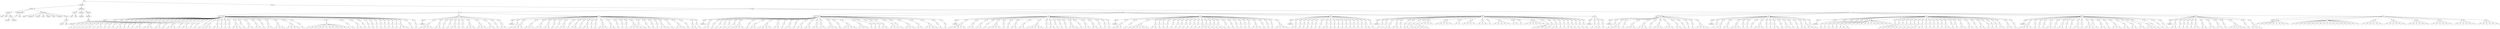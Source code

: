 digraph Tree {
	"t0" [label = "TEI"];
	"t1" [label = "teiHeader"];
	"t2" [label = "fileDesc"];
	"t3" [label = "titleStmt"];
	"t4" [label = "title"];
	"t5" [label = "title"];
	"t6" [label = "author"];
	"t7" [label = "surname"];
	"t8" [label = "forename"];
	"t9" [label = "publicationStmt"];
	"t10" [label = "p"];
	"t11" [label = "idno"];
	"t12" [label = "sourceDesc"];
	"t13" [label = "genre"];
	"t14" [label = "inspiration"];
	"t15" [label = "structure"];
	"t16" [label = "type"];
	"t17" [label = "periode"];
	"t18" [label = "taille"];
	"t19" [label = "permalien"];
	"t20" [label = "sources"];
	"t21" [label = "source"];
	"t22" [label = "author"];
	"t23" [label = "text"];
	"t24" [label = "profileDesc"];
	"t25" [label = "creation"];
	"t26" [label = "date"];
	"t27" [label = "date"];
	"t28" [label = "langUsage"];
	"t29" [label = "language"];
	"t30" [label = "textClass"];
	"t31" [label = "keywords"];
	"t32" [label = "term"];
	"t33" [label = "text"];
	"t34" [label = "body"];
	"t35" [label = "div1"];
	"t36" [label = "head"];
	"t37" [label = "div2"];
	"t38" [label = "head"];
	"t39" [label = "listPerson"];
	"t40" [label = "sp"];
	"t41" [label = "p"];
	"t42" [label = "s"];
	"t43" [label = "sp"];
	"t44" [label = "p"];
	"t45" [label = "s"];
	"t46" [label = "sp"];
	"t47" [label = "p"];
	"t48" [label = "s"];
	"t49" [label = "sp"];
	"t50" [label = "p"];
	"t51" [label = "s"];
	"t52" [label = "sp"];
	"t53" [label = "p"];
	"t54" [label = "s"];
	"t55" [label = "s"];
	"t56" [label = "sp"];
	"t57" [label = "p"];
	"t58" [label = "s"];
	"t59" [label = "sp"];
	"t60" [label = "p"];
	"t61" [label = "s"];
	"t62" [label = "s"];
	"t63" [label = "sp"];
	"t64" [label = "p"];
	"t65" [label = "s"];
	"t66" [label = "sp"];
	"t67" [label = "p"];
	"t68" [label = "s"];
	"t69" [label = "sp"];
	"t70" [label = "p"];
	"t71" [label = "s"];
	"t72" [label = "sp"];
	"t73" [label = "p"];
	"t74" [label = "s"];
	"t75" [label = "s"];
	"t76" [label = "sp"];
	"t77" [label = "p"];
	"t78" [label = "s"];
	"t79" [label = "sp"];
	"t80" [label = "p"];
	"t81" [label = "s"];
	"t82" [label = "sp"];
	"t83" [label = "p"];
	"t84" [label = "s"];
	"t85" [label = "sp"];
	"t86" [label = "p"];
	"t87" [label = "s"];
	"t88" [label = "s"];
	"t89" [label = "sp"];
	"t90" [label = "p"];
	"t91" [label = "s"];
	"t92" [label = "s"];
	"t93" [label = "s"];
	"t94" [label = "sp"];
	"t95" [label = "p"];
	"t96" [label = "s"];
	"t97" [label = "s"];
	"t98" [label = "sp"];
	"t99" [label = "p"];
	"t100" [label = "s"];
	"t101" [label = "sp"];
	"t102" [label = "p"];
	"t103" [label = "s"];
	"t104" [label = "s"];
	"t105" [label = "s"];
	"t106" [label = "sp"];
	"t107" [label = "p"];
	"t108" [label = "s"];
	"t109" [label = "sp"];
	"t110" [label = "p"];
	"t111" [label = "s"];
	"t112" [label = "s"];
	"t113" [label = "sp"];
	"t114" [label = "p"];
	"t115" [label = "s"];
	"t116" [label = "sp"];
	"t117" [label = "p"];
	"t118" [label = "s"];
	"t119" [label = "sp"];
	"t120" [label = "p"];
	"t121" [label = "s"];
	"t122" [label = "sp"];
	"t123" [label = "p"];
	"t124" [label = "s"];
	"t125" [label = "s"];
	"t126" [label = "s"];
	"t127" [label = "sp"];
	"t128" [label = "p"];
	"t129" [label = "s"];
	"t130" [label = "s"];
	"t131" [label = "sp"];
	"t132" [label = "p"];
	"t133" [label = "s"];
	"t134" [label = "sp"];
	"t135" [label = "p"];
	"t136" [label = "s"];
	"t137" [label = "sp"];
	"t138" [label = "p"];
	"t139" [label = "s"];
	"t140" [label = "sp"];
	"t141" [label = "p"];
	"t142" [label = "s"];
	"t143" [label = "s"];
	"t144" [label = "s"];
	"t145" [label = "sp"];
	"t146" [label = "p"];
	"t147" [label = "s"];
	"t148" [label = "sp"];
	"t149" [label = "p"];
	"t150" [label = "s"];
	"t151" [label = "s"];
	"t152" [label = "sp"];
	"t153" [label = "p"];
	"t154" [label = "s"];
	"t155" [label = "s"];
	"t156" [label = "sp"];
	"t157" [label = "p"];
	"t158" [label = "s"];
	"t159" [label = "sp"];
	"t160" [label = "p"];
	"t161" [label = "s"];
	"t162" [label = "s"];
	"t163" [label = "sp"];
	"t164" [label = "p"];
	"t165" [label = "s"];
	"t166" [label = "s"];
	"t167" [label = "s"];
	"t168" [label = "sp"];
	"t169" [label = "p"];
	"t170" [label = "s"];
	"t171" [label = "s"];
	"t172" [label = "s"];
	"t173" [label = "s"];
	"t174" [label = "sp"];
	"t175" [label = "p"];
	"t176" [label = "s"];
	"t177" [label = "sp"];
	"t178" [label = "p"];
	"t179" [label = "s"];
	"t180" [label = "s"];
	"t181" [label = "s"];
	"t182" [label = "s"];
	"t183" [label = "s"];
	"t184" [label = "s"];
	"t185" [label = "s"];
	"t186" [label = "s"];
	"t187" [label = "s"];
	"t188" [label = "s"];
	"t189" [label = "s"];
	"t190" [label = "s"];
	"t191" [label = "sp"];
	"t192" [label = "p"];
	"t193" [label = "s"];
	"t194" [label = "sp"];
	"t195" [label = "p"];
	"t196" [label = "s"];
	"t197" [label = "s"];
	"t198" [label = "sp"];
	"t199" [label = "p"];
	"t200" [label = "s"];
	"t201" [label = "sp"];
	"t202" [label = "p"];
	"t203" [label = "s"];
	"t204" [label = "sp"];
	"t205" [label = "p"];
	"t206" [label = "s"];
	"t207" [label = "sp"];
	"t208" [label = "p"];
	"t209" [label = "s"];
	"t210" [label = "sp"];
	"t211" [label = "p"];
	"t212" [label = "s"];
	"t213" [label = "sp"];
	"t214" [label = "p"];
	"t215" [label = "s"];
	"t216" [label = "sp"];
	"t217" [label = "p"];
	"t218" [label = "s"];
	"t219" [label = "sp"];
	"t220" [label = "p"];
	"t221" [label = "s"];
	"t222" [label = "sp"];
	"t223" [label = "p"];
	"t224" [label = "s"];
	"t225" [label = "sp"];
	"t226" [label = "p"];
	"t227" [label = "s"];
	"t228" [label = "s"];
	"t229" [label = "s"];
	"t230" [label = "sp"];
	"t231" [label = "p"];
	"t232" [label = "s"];
	"t233" [label = "sp"];
	"t234" [label = "p"];
	"t235" [label = "s"];
	"t236" [label = "div2"];
	"t237" [label = "head"];
	"t238" [label = "listPerson"];
	"t239" [label = "sp"];
	"t240" [label = "p"];
	"t241" [label = "s"];
	"t242" [label = "s"];
	"t243" [label = "s"];
	"t244" [label = "s"];
	"t245" [label = "sp"];
	"t246" [label = "p"];
	"t247" [label = "s"];
	"t248" [label = "s"];
	"t249" [label = "sp"];
	"t250" [label = "p"];
	"t251" [label = "s"];
	"t252" [label = "sp"];
	"t253" [label = "p"];
	"t254" [label = "s"];
	"t255" [label = "sp"];
	"t256" [label = "p"];
	"t257" [label = "s"];
	"t258" [label = "s"];
	"t259" [label = "sp"];
	"t260" [label = "p"];
	"t261" [label = "s"];
	"t262" [label = "sp"];
	"t263" [label = "p"];
	"t264" [label = "s"];
	"t265" [label = "sp"];
	"t266" [label = "p"];
	"t267" [label = "s"];
	"t268" [label = "s"];
	"t269" [label = "s"];
	"t270" [label = "sp"];
	"t271" [label = "p"];
	"t272" [label = "s"];
	"t273" [label = "s"];
	"t274" [label = "s"];
	"t275" [label = "sp"];
	"t276" [label = "p"];
	"t277" [label = "s"];
	"t278" [label = "s"];
	"t279" [label = "sp"];
	"t280" [label = "p"];
	"t281" [label = "s"];
	"t282" [label = "sp"];
	"t283" [label = "p"];
	"t284" [label = "s"];
	"t285" [label = "s"];
	"t286" [label = "div2"];
	"t287" [label = "head"];
	"t288" [label = "listPerson"];
	"t289" [label = "sp"];
	"t290" [label = "p"];
	"t291" [label = "s"];
	"t292" [label = "sp"];
	"t293" [label = "p"];
	"t294" [label = "s"];
	"t295" [label = "s"];
	"t296" [label = "s"];
	"t297" [label = "sp"];
	"t298" [label = "p"];
	"t299" [label = "s"];
	"t300" [label = "s"];
	"t301" [label = "s"];
	"t302" [label = "sp"];
	"t303" [label = "p"];
	"t304" [label = "s"];
	"t305" [label = "s"];
	"t306" [label = "sp"];
	"t307" [label = "p"];
	"t308" [label = "s"];
	"t309" [label = "s"];
	"t310" [label = "sp"];
	"t311" [label = "p"];
	"t312" [label = "s"];
	"t313" [label = "sp"];
	"t314" [label = "p"];
	"t315" [label = "s"];
	"t316" [label = "sp"];
	"t317" [label = "p"];
	"t318" [label = "s"];
	"t319" [label = "s"];
	"t320" [label = "sp"];
	"t321" [label = "p"];
	"t322" [label = "s"];
	"t323" [label = "sp"];
	"t324" [label = "p"];
	"t325" [label = "s"];
	"t326" [label = "s"];
	"t327" [label = "sp"];
	"t328" [label = "p"];
	"t329" [label = "s"];
	"t330" [label = "sp"];
	"t331" [label = "p"];
	"t332" [label = "s"];
	"t333" [label = "s"];
	"t334" [label = "sp"];
	"t335" [label = "p"];
	"t336" [label = "s"];
	"t337" [label = "sp"];
	"t338" [label = "p"];
	"t339" [label = "s"];
	"t340" [label = "sp"];
	"t341" [label = "p"];
	"t342" [label = "s"];
	"t343" [label = "s"];
	"t344" [label = "s"];
	"t345" [label = "sp"];
	"t346" [label = "p"];
	"t347" [label = "s"];
	"t348" [label = "s"];
	"t349" [label = "sp"];
	"t350" [label = "p"];
	"t351" [label = "s"];
	"t352" [label = "sp"];
	"t353" [label = "p"];
	"t354" [label = "s"];
	"t355" [label = "sp"];
	"t356" [label = "p"];
	"t357" [label = "s"];
	"t358" [label = "sp"];
	"t359" [label = "p"];
	"t360" [label = "s"];
	"t361" [label = "s"];
	"t362" [label = "s"];
	"t363" [label = "s"];
	"t364" [label = "sp"];
	"t365" [label = "p"];
	"t366" [label = "s"];
	"t367" [label = "sp"];
	"t368" [label = "p"];
	"t369" [label = "s"];
	"t370" [label = "sp"];
	"t371" [label = "p"];
	"t372" [label = "s"];
	"t373" [label = "sp"];
	"t374" [label = "p"];
	"t375" [label = "s"];
	"t376" [label = "sp"];
	"t377" [label = "p"];
	"t378" [label = "s"];
	"t379" [label = "s"];
	"t380" [label = "s"];
	"t381" [label = "sp"];
	"t382" [label = "p"];
	"t383" [label = "s"];
	"t384" [label = "sp"];
	"t385" [label = "p"];
	"t386" [label = "s"];
	"t387" [label = "s"];
	"t388" [label = "s"];
	"t389" [label = "sp"];
	"t390" [label = "p"];
	"t391" [label = "s"];
	"t392" [label = "sp"];
	"t393" [label = "p"];
	"t394" [label = "s"];
	"t395" [label = "s"];
	"t396" [label = "sp"];
	"t397" [label = "p"];
	"t398" [label = "s"];
	"t399" [label = "div1"];
	"t400" [label = "head"];
	"t401" [label = "div2"];
	"t402" [label = "head"];
	"t403" [label = "listPerson"];
	"t404" [label = "sp"];
	"t405" [label = "p"];
	"t406" [label = "s"];
	"t407" [label = "s"];
	"t408" [label = "sp"];
	"t409" [label = "p"];
	"t410" [label = "s"];
	"t411" [label = "sp"];
	"t412" [label = "p"];
	"t413" [label = "s"];
	"t414" [label = "sp"];
	"t415" [label = "p"];
	"t416" [label = "s"];
	"t417" [label = "sp"];
	"t418" [label = "p"];
	"t419" [label = "s"];
	"t420" [label = "sp"];
	"t421" [label = "p"];
	"t422" [label = "s"];
	"t423" [label = "sp"];
	"t424" [label = "p"];
	"t425" [label = "s"];
	"t426" [label = "s"];
	"t427" [label = "s"];
	"t428" [label = "s"];
	"t429" [label = "sp"];
	"t430" [label = "p"];
	"t431" [label = "s"];
	"t432" [label = "sp"];
	"t433" [label = "p"];
	"t434" [label = "s"];
	"t435" [label = "s"];
	"t436" [label = "sp"];
	"t437" [label = "p"];
	"t438" [label = "s"];
	"t439" [label = "s"];
	"t440" [label = "s"];
	"t441" [label = "s"];
	"t442" [label = "sp"];
	"t443" [label = "p"];
	"t444" [label = "s"];
	"t445" [label = "s"];
	"t446" [label = "sp"];
	"t447" [label = "p"];
	"t448" [label = "s"];
	"t449" [label = "sp"];
	"t450" [label = "p"];
	"t451" [label = "s"];
	"t452" [label = "s"];
	"t453" [label = "sp"];
	"t454" [label = "p"];
	"t455" [label = "s"];
	"t456" [label = "sp"];
	"t457" [label = "p"];
	"t458" [label = "s"];
	"t459" [label = "s"];
	"t460" [label = "sp"];
	"t461" [label = "p"];
	"t462" [label = "s"];
	"t463" [label = "s"];
	"t464" [label = "sp"];
	"t465" [label = "p"];
	"t466" [label = "s"];
	"t467" [label = "s"];
	"t468" [label = "sp"];
	"t469" [label = "p"];
	"t470" [label = "s"];
	"t471" [label = "s"];
	"t472" [label = "sp"];
	"t473" [label = "p"];
	"t474" [label = "s"];
	"t475" [label = "s"];
	"t476" [label = "s"];
	"t477" [label = "sp"];
	"t478" [label = "p"];
	"t479" [label = "s"];
	"t480" [label = "sp"];
	"t481" [label = "p"];
	"t482" [label = "s"];
	"t483" [label = "s"];
	"t484" [label = "s"];
	"t485" [label = "s"];
	"t486" [label = "sp"];
	"t487" [label = "p"];
	"t488" [label = "s"];
	"t489" [label = "s"];
	"t490" [label = "s"];
	"t491" [label = "sp"];
	"t492" [label = "p"];
	"t493" [label = "s"];
	"t494" [label = "sp"];
	"t495" [label = "p"];
	"t496" [label = "s"];
	"t497" [label = "sp"];
	"t498" [label = "p"];
	"t499" [label = "s"];
	"t500" [label = "sp"];
	"t501" [label = "p"];
	"t502" [label = "s"];
	"t503" [label = "s"];
	"t504" [label = "sp"];
	"t505" [label = "p"];
	"t506" [label = "s"];
	"t507" [label = "s"];
	"t508" [label = "s"];
	"t509" [label = "sp"];
	"t510" [label = "p"];
	"t511" [label = "s"];
	"t512" [label = "sp"];
	"t513" [label = "p"];
	"t514" [label = "s"];
	"t515" [label = "s"];
	"t516" [label = "s"];
	"t517" [label = "sp"];
	"t518" [label = "p"];
	"t519" [label = "s"];
	"t520" [label = "s"];
	"t521" [label = "sp"];
	"t522" [label = "p"];
	"t523" [label = "s"];
	"t524" [label = "s"];
	"t525" [label = "s"];
	"t526" [label = "s"];
	"t527" [label = "sp"];
	"t528" [label = "p"];
	"t529" [label = "s"];
	"t530" [label = "sp"];
	"t531" [label = "p"];
	"t532" [label = "s"];
	"t533" [label = "div2"];
	"t534" [label = "head"];
	"t535" [label = "listPerson"];
	"t536" [label = "sp"];
	"t537" [label = "p"];
	"t538" [label = "s"];
	"t539" [label = "s"];
	"t540" [label = "s"];
	"t541" [label = "s"];
	"t542" [label = "s"];
	"t543" [label = "sp"];
	"t544" [label = "p"];
	"t545" [label = "s"];
	"t546" [label = "s"];
	"t547" [label = "sp"];
	"t548" [label = "p"];
	"t549" [label = "s"];
	"t550" [label = "s"];
	"t551" [label = "sp"];
	"t552" [label = "p"];
	"t553" [label = "s"];
	"t554" [label = "sp"];
	"t555" [label = "p"];
	"t556" [label = "s"];
	"t557" [label = "s"];
	"t558" [label = "s"];
	"t559" [label = "s"];
	"t560" [label = "sp"];
	"t561" [label = "p"];
	"t562" [label = "s"];
	"t563" [label = "sp"];
	"t564" [label = "p"];
	"t565" [label = "s"];
	"t566" [label = "sp"];
	"t567" [label = "p"];
	"t568" [label = "s"];
	"t569" [label = "s"];
	"t570" [label = "sp"];
	"t571" [label = "p"];
	"t572" [label = "s"];
	"t573" [label = "s"];
	"t574" [label = "sp"];
	"t575" [label = "p"];
	"t576" [label = "s"];
	"t577" [label = "s"];
	"t578" [label = "s"];
	"t579" [label = "s"];
	"t580" [label = "s"];
	"t581" [label = "sp"];
	"t582" [label = "p"];
	"t583" [label = "s"];
	"t584" [label = "sp"];
	"t585" [label = "p"];
	"t586" [label = "s"];
	"t587" [label = "s"];
	"t588" [label = "sp"];
	"t589" [label = "p"];
	"t590" [label = "s"];
	"t591" [label = "sp"];
	"t592" [label = "p"];
	"t593" [label = "s"];
	"t594" [label = "sp"];
	"t595" [label = "p"];
	"t596" [label = "s"];
	"t597" [label = "sp"];
	"t598" [label = "p"];
	"t599" [label = "s"];
	"t600" [label = "s"];
	"t601" [label = "s"];
	"t602" [label = "sp"];
	"t603" [label = "p"];
	"t604" [label = "s"];
	"t605" [label = "sp"];
	"t606" [label = "p"];
	"t607" [label = "s"];
	"t608" [label = "s"];
	"t609" [label = "sp"];
	"t610" [label = "p"];
	"t611" [label = "s"];
	"t612" [label = "s"];
	"t613" [label = "sp"];
	"t614" [label = "p"];
	"t615" [label = "s"];
	"t616" [label = "sp"];
	"t617" [label = "p"];
	"t618" [label = "s"];
	"t619" [label = "sp"];
	"t620" [label = "p"];
	"t621" [label = "s"];
	"t622" [label = "div2"];
	"t623" [label = "head"];
	"t624" [label = "listPerson"];
	"t625" [label = "sp"];
	"t626" [label = "p"];
	"t627" [label = "s"];
	"t628" [label = "s"];
	"t629" [label = "s"];
	"t630" [label = "sp"];
	"t631" [label = "p"];
	"t632" [label = "s"];
	"t633" [label = "sp"];
	"t634" [label = "p"];
	"t635" [label = "s"];
	"t636" [label = "s"];
	"t637" [label = "s"];
	"t638" [label = "s"];
	"t639" [label = "s"];
	"t640" [label = "s"];
	"t641" [label = "sp"];
	"t642" [label = "p"];
	"t643" [label = "s"];
	"t644" [label = "s"];
	"t645" [label = "sp"];
	"t646" [label = "p"];
	"t647" [label = "s"];
	"t648" [label = "sp"];
	"t649" [label = "p"];
	"t650" [label = "s"];
	"t651" [label = "sp"];
	"t652" [label = "p"];
	"t653" [label = "s"];
	"t654" [label = "sp"];
	"t655" [label = "p"];
	"t656" [label = "s"];
	"t657" [label = "sp"];
	"t658" [label = "p"];
	"t659" [label = "s"];
	"t660" [label = "sp"];
	"t661" [label = "p"];
	"t662" [label = "s"];
	"t663" [label = "sp"];
	"t664" [label = "p"];
	"t665" [label = "s"];
	"t666" [label = "sp"];
	"t667" [label = "p"];
	"t668" [label = "s"];
	"t669" [label = "sp"];
	"t670" [label = "p"];
	"t671" [label = "s"];
	"t672" [label = "sp"];
	"t673" [label = "p"];
	"t674" [label = "s"];
	"t675" [label = "sp"];
	"t676" [label = "p"];
	"t677" [label = "s"];
	"t678" [label = "s"];
	"t679" [label = "s"];
	"t680" [label = "s"];
	"t681" [label = "sp"];
	"t682" [label = "p"];
	"t683" [label = "s"];
	"t684" [label = "sp"];
	"t685" [label = "p"];
	"t686" [label = "s"];
	"t687" [label = "sp"];
	"t688" [label = "p"];
	"t689" [label = "s"];
	"t690" [label = "sp"];
	"t691" [label = "p"];
	"t692" [label = "s"];
	"t693" [label = "sp"];
	"t694" [label = "p"];
	"t695" [label = "s"];
	"t696" [label = "sp"];
	"t697" [label = "p"];
	"t698" [label = "s"];
	"t699" [label = "sp"];
	"t700" [label = "p"];
	"t701" [label = "s"];
	"t702" [label = "sp"];
	"t703" [label = "p"];
	"t704" [label = "s"];
	"t705" [label = "sp"];
	"t706" [label = "p"];
	"t707" [label = "s"];
	"t708" [label = "sp"];
	"t709" [label = "p"];
	"t710" [label = "s"];
	"t711" [label = "sp"];
	"t712" [label = "p"];
	"t713" [label = "s"];
	"t714" [label = "s"];
	"t715" [label = "s"];
	"t716" [label = "sp"];
	"t717" [label = "p"];
	"t718" [label = "s"];
	"t719" [label = "sp"];
	"t720" [label = "p"];
	"t721" [label = "s"];
	"t722" [label = "sp"];
	"t723" [label = "p"];
	"t724" [label = "s"];
	"t725" [label = "sp"];
	"t726" [label = "p"];
	"t727" [label = "s"];
	"t728" [label = "s"];
	"t729" [label = "s"];
	"t730" [label = "s"];
	"t731" [label = "div2"];
	"t732" [label = "head"];
	"t733" [label = "listPerson"];
	"t734" [label = "sp"];
	"t735" [label = "p"];
	"t736" [label = "s"];
	"t737" [label = "s"];
	"t738" [label = "sp"];
	"t739" [label = "p"];
	"t740" [label = "s"];
	"t741" [label = "sp"];
	"t742" [label = "p"];
	"t743" [label = "s"];
	"t744" [label = "sp"];
	"t745" [label = "p"];
	"t746" [label = "s"];
	"t747" [label = "sp"];
	"t748" [label = "p"];
	"t749" [label = "s"];
	"t750" [label = "sp"];
	"t751" [label = "p"];
	"t752" [label = "s"];
	"t753" [label = "sp"];
	"t754" [label = "p"];
	"t755" [label = "s"];
	"t756" [label = "sp"];
	"t757" [label = "p"];
	"t758" [label = "s"];
	"t759" [label = "s"];
	"t760" [label = "sp"];
	"t761" [label = "p"];
	"t762" [label = "s"];
	"t763" [label = "sp"];
	"t764" [label = "p"];
	"t765" [label = "s"];
	"t766" [label = "sp"];
	"t767" [label = "p"];
	"t768" [label = "s"];
	"t769" [label = "sp"];
	"t770" [label = "p"];
	"t771" [label = "s"];
	"t772" [label = "sp"];
	"t773" [label = "p"];
	"t774" [label = "s"];
	"t775" [label = "sp"];
	"t776" [label = "p"];
	"t777" [label = "s"];
	"t778" [label = "sp"];
	"t779" [label = "p"];
	"t780" [label = "s"];
	"t781" [label = "sp"];
	"t782" [label = "p"];
	"t783" [label = "s"];
	"t784" [label = "sp"];
	"t785" [label = "p"];
	"t786" [label = "s"];
	"t787" [label = "sp"];
	"t788" [label = "p"];
	"t789" [label = "s"];
	"t790" [label = "s"];
	"t791" [label = "sp"];
	"t792" [label = "p"];
	"t793" [label = "s"];
	"t794" [label = "div2"];
	"t795" [label = "head"];
	"t796" [label = "listPerson"];
	"t797" [label = "sp"];
	"t798" [label = "p"];
	"t799" [label = "s"];
	"t800" [label = "sp"];
	"t801" [label = "p"];
	"t802" [label = "s"];
	"t803" [label = "sp"];
	"t804" [label = "p"];
	"t805" [label = "s"];
	"t806" [label = "s"];
	"t807" [label = "sp"];
	"t808" [label = "p"];
	"t809" [label = "s"];
	"t810" [label = "s"];
	"t811" [label = "sp"];
	"t812" [label = "p"];
	"t813" [label = "s"];
	"t814" [label = "sp"];
	"t815" [label = "p"];
	"t816" [label = "s"];
	"t817" [label = "s"];
	"t818" [label = "sp"];
	"t819" [label = "p"];
	"t820" [label = "s"];
	"t821" [label = "s"];
	"t822" [label = "sp"];
	"t823" [label = "p"];
	"t824" [label = "s"];
	"t825" [label = "sp"];
	"t826" [label = "p"];
	"t827" [label = "s"];
	"t828" [label = "s"];
	"t829" [label = "sp"];
	"t830" [label = "l"];
	"t831" [label = "l"];
	"t832" [label = "l"];
	"t833" [label = "l"];
	"t834" [label = "sp"];
	"t835" [label = "l"];
	"t836" [label = "l"];
	"t837" [label = "l"];
	"t838" [label = "l"];
	"t839" [label = "l"];
	"t840" [label = "sp"];
	"t841" [label = "l"];
	"t842" [label = "l"];
	"t843" [label = "sp"];
	"t844" [label = "l"];
	"t845" [label = "l"];
	"t846" [label = "l"];
	"t847" [label = "l"];
	"t848" [label = "sp"];
	"t849" [label = "l"];
	"t850" [label = "l"];
	"t851" [label = "l"];
	"t852" [label = "sp"];
	"t853" [label = "l"];
	"t854" [label = "sp"];
	"t855" [label = "l"];
	"t856" [label = "l"];
	"t857" [label = "l"];
	"t858" [label = "l"];
	"t859" [label = "l"];
	"t860" [label = "sp"];
	"t861" [label = "l"];
	"t862" [label = "l"];
	"t863" [label = "sp"];
	"t864" [label = "l"];
	"t865" [label = "sp"];
	"t866" [label = "l"];
	"t867" [label = "l"];
	"t868" [label = "l"];
	"t869" [label = "l"];
	"t870" [label = "l"];
	"t871" [label = "l"];
	"t872" [label = "sp"];
	"t873" [label = "p"];
	"t874" [label = "s"];
	"t875" [label = "s"];
	"t876" [label = "s"];
	"t877" [label = "sp"];
	"t878" [label = "p"];
	"t879" [label = "s"];
	"t880" [label = "s"];
	"t881" [label = "sp"];
	"t882" [label = "p"];
	"t883" [label = "s"];
	"t884" [label = "s"];
	"t885" [label = "sp"];
	"t886" [label = "p"];
	"t887" [label = "s"];
	"t888" [label = "sp"];
	"t889" [label = "p"];
	"t890" [label = "s"];
	"t891" [label = "sp"];
	"t892" [label = "p"];
	"t893" [label = "s"];
	"t894" [label = "s"];
	"t895" [label = "sp"];
	"t896" [label = "p"];
	"t897" [label = "s"];
	"t898" [label = "sp"];
	"t899" [label = "p"];
	"t900" [label = "s"];
	"t901" [label = "sp"];
	"t902" [label = "p"];
	"t903" [label = "s"];
	"t904" [label = "sp"];
	"t905" [label = "p"];
	"t906" [label = "s"];
	"t907" [label = "div2"];
	"t908" [label = "head"];
	"t909" [label = "listPerson"];
	"t910" [label = "sp"];
	"t911" [label = "p"];
	"t912" [label = "s"];
	"t913" [label = "sp"];
	"t914" [label = "p"];
	"t915" [label = "s"];
	"t916" [label = "s"];
	"t917" [label = "sp"];
	"t918" [label = "p"];
	"t919" [label = "s"];
	"t920" [label = "div1"];
	"t921" [label = "head"];
	"t922" [label = "div2"];
	"t923" [label = "head"];
	"t924" [label = "listPerson"];
	"t925" [label = "sp"];
	"t926" [label = "p"];
	"t927" [label = "s"];
	"t928" [label = "sp"];
	"t929" [label = "p"];
	"t930" [label = "s"];
	"t931" [label = "s"];
	"t932" [label = "s"];
	"t933" [label = "sp"];
	"t934" [label = "p"];
	"t935" [label = "s"];
	"t936" [label = "sp"];
	"t937" [label = "p"];
	"t938" [label = "s"];
	"t939" [label = "s"];
	"t940" [label = "s"];
	"t941" [label = "sp"];
	"t942" [label = "p"];
	"t943" [label = "s"];
	"t944" [label = "s"];
	"t945" [label = "s"];
	"t946" [label = "sp"];
	"t947" [label = "p"];
	"t948" [label = "s"];
	"t949" [label = "sp"];
	"t950" [label = "p"];
	"t951" [label = "s"];
	"t952" [label = "s"];
	"t953" [label = "s"];
	"t954" [label = "sp"];
	"t955" [label = "p"];
	"t956" [label = "s"];
	"t957" [label = "s"];
	"t958" [label = "s"];
	"t959" [label = "sp"];
	"t960" [label = "p"];
	"t961" [label = "s"];
	"t962" [label = "s"];
	"t963" [label = "sp"];
	"t964" [label = "p"];
	"t965" [label = "s"];
	"t966" [label = "sp"];
	"t967" [label = "p"];
	"t968" [label = "s"];
	"t969" [label = "sp"];
	"t970" [label = "p"];
	"t971" [label = "s"];
	"t972" [label = "sp"];
	"t973" [label = "p"];
	"t974" [label = "s"];
	"t975" [label = "s"];
	"t976" [label = "s"];
	"t977" [label = "s"];
	"t978" [label = "div2"];
	"t979" [label = "head"];
	"t980" [label = "listPerson"];
	"t981" [label = "sp"];
	"t982" [label = "p"];
	"t983" [label = "s"];
	"t984" [label = "sp"];
	"t985" [label = "p"];
	"t986" [label = "s"];
	"t987" [label = "s"];
	"t988" [label = "sp"];
	"t989" [label = "p"];
	"t990" [label = "s"];
	"t991" [label = "s"];
	"t992" [label = "sp"];
	"t993" [label = "p"];
	"t994" [label = "s"];
	"t995" [label = "s"];
	"t996" [label = "s"];
	"t997" [label = "sp"];
	"t998" [label = "p"];
	"t999" [label = "s"];
	"t1000" [label = "sp"];
	"t1001" [label = "p"];
	"t1002" [label = "s"];
	"t1003" [label = "sp"];
	"t1004" [label = "p"];
	"t1005" [label = "s"];
	"t1006" [label = "sp"];
	"t1007" [label = "p"];
	"t1008" [label = "s"];
	"t1009" [label = "s"];
	"t1010" [label = "s"];
	"t1011" [label = "sp"];
	"t1012" [label = "p"];
	"t1013" [label = "s"];
	"t1014" [label = "sp"];
	"t1015" [label = "p"];
	"t1016" [label = "s"];
	"t1017" [label = "sp"];
	"t1018" [label = "p"];
	"t1019" [label = "s"];
	"t1020" [label = "s"];
	"t1021" [label = "sp"];
	"t1022" [label = "p"];
	"t1023" [label = "s"];
	"t1024" [label = "sp"];
	"t1025" [label = "p"];
	"t1026" [label = "s"];
	"t1027" [label = "s"];
	"t1028" [label = "sp"];
	"t1029" [label = "p"];
	"t1030" [label = "s"];
	"t1031" [label = "sp"];
	"t1032" [label = "p"];
	"t1033" [label = "s"];
	"t1034" [label = "sp"];
	"t1035" [label = "p"];
	"t1036" [label = "s"];
	"t1037" [label = "s"];
	"t1038" [label = "sp"];
	"t1039" [label = "p"];
	"t1040" [label = "s"];
	"t1041" [label = "s"];
	"t1042" [label = "sp"];
	"t1043" [label = "p"];
	"t1044" [label = "s"];
	"t1045" [label = "div2"];
	"t1046" [label = "head"];
	"t1047" [label = "listPerson"];
	"t1048" [label = "sp"];
	"t1049" [label = "p"];
	"t1050" [label = "s"];
	"t1051" [label = "sp"];
	"t1052" [label = "p"];
	"t1053" [label = "s"];
	"t1054" [label = "sp"];
	"t1055" [label = "p"];
	"t1056" [label = "s"];
	"t1057" [label = "sp"];
	"t1058" [label = "p"];
	"t1059" [label = "s"];
	"t1060" [label = "sp"];
	"t1061" [label = "p"];
	"t1062" [label = "s"];
	"t1063" [label = "sp"];
	"t1064" [label = "p"];
	"t1065" [label = "s"];
	"t1066" [label = "s"];
	"t1067" [label = "sp"];
	"t1068" [label = "p"];
	"t1069" [label = "s"];
	"t1070" [label = "l"];
	"t1071" [label = "l"];
	"t1072" [label = "l"];
	"t1073" [label = "l"];
	"t1074" [label = "l"];
	"t1075" [label = "l"];
	"t1076" [label = "l"];
	"t1077" [label = "l"];
	"t1078" [label = "l"];
	"t1079" [label = "l"];
	"t1080" [label = "l"];
	"t1081" [label = "l"];
	"t1082" [label = "sp"];
	"t1083" [label = "p"];
	"t1084" [label = "s"];
	"t1085" [label = "s"];
	"t1086" [label = "sp"];
	"t1087" [label = "p"];
	"t1088" [label = "s"];
	"t1089" [label = "s"];
	"t1090" [label = "sp"];
	"t1091" [label = "p"];
	"t1092" [label = "s"];
	"t1093" [label = "sp"];
	"t1094" [label = "p"];
	"t1095" [label = "s"];
	"t1096" [label = "sp"];
	"t1097" [label = "p"];
	"t1098" [label = "s"];
	"t1099" [label = "sp"];
	"t1100" [label = "p"];
	"t1101" [label = "s"];
	"t1102" [label = "sp"];
	"t1103" [label = "p"];
	"t1104" [label = "s"];
	"t1105" [label = "s"];
	"t1106" [label = "sp"];
	"t1107" [label = "p"];
	"t1108" [label = "s"];
	"t1109" [label = "s"];
	"t1110" [label = "sp"];
	"t1111" [label = "p"];
	"t1112" [label = "s"];
	"t1113" [label = "sp"];
	"t1114" [label = "p"];
	"t1115" [label = "s"];
	"t1116" [label = "sp"];
	"t1117" [label = "p"];
	"t1118" [label = "s"];
	"t1119" [label = "sp"];
	"t1120" [label = "p"];
	"t1121" [label = "s"];
	"t1122" [label = "sp"];
	"t1123" [label = "p"];
	"t1124" [label = "s"];
	"t1125" [label = "sp"];
	"t1126" [label = "p"];
	"t1127" [label = "s"];
	"t1128" [label = "s"];
	"t1129" [label = "sp"];
	"t1130" [label = "p"];
	"t1131" [label = "s"];
	"t1132" [label = "sp"];
	"t1133" [label = "p"];
	"t1134" [label = "s"];
	"t1135" [label = "sp"];
	"t1136" [label = "p"];
	"t1137" [label = "s"];
	"t1138" [label = "s"];
	"t1139" [label = "sp"];
	"t1140" [label = "p"];
	"t1141" [label = "s"];
	"t1142" [label = "s"];
	"t1143" [label = "sp"];
	"t1144" [label = "p"];
	"t1145" [label = "s"];
	"t1146" [label = "sp"];
	"t1147" [label = "p"];
	"t1148" [label = "s"];
	"t1149" [label = "s"];
	"t1150" [label = "sp"];
	"t1151" [label = "p"];
	"t1152" [label = "s"];
	"t1153" [label = "sp"];
	"t1154" [label = "p"];
	"t1155" [label = "s"];
	"t1156" [label = "sp"];
	"t1157" [label = "p"];
	"t1158" [label = "s"];
	"t1159" [label = "sp"];
	"t1160" [label = "p"];
	"t1161" [label = "s"];
	"t1162" [label = "s"];
	"t1163" [label = "sp"];
	"t1164" [label = "p"];
	"t1165" [label = "s"];
	"t1166" [label = "s"];
	"t1167" [label = "sp"];
	"t1168" [label = "p"];
	"t1169" [label = "s"];
	"t1170" [label = "div2"];
	"t1171" [label = "head"];
	"t1172" [label = "listPerson"];
	"t1173" [label = "sp"];
	"t1174" [label = "p"];
	"t1175" [label = "s"];
	"t1176" [label = "s"];
	"t1177" [label = "s"];
	"t1178" [label = "s"];
	"t1179" [label = "sp"];
	"t1180" [label = "p"];
	"t1181" [label = "s"];
	"t1182" [label = "sp"];
	"t1183" [label = "p"];
	"t1184" [label = "s"];
	"t1185" [label = "sp"];
	"t1186" [label = "p"];
	"t1187" [label = "s"];
	"t1188" [label = "sp"];
	"t1189" [label = "p"];
	"t1190" [label = "s"];
	"t1191" [label = "s"];
	"t1192" [label = "sp"];
	"t1193" [label = "p"];
	"t1194" [label = "s"];
	"t1195" [label = "sp"];
	"t1196" [label = "p"];
	"t1197" [label = "s"];
	"t1198" [label = "s"];
	"t1199" [label = "sp"];
	"t1200" [label = "p"];
	"t1201" [label = "s"];
	"t1202" [label = "sp"];
	"t1203" [label = "p"];
	"t1204" [label = "s"];
	"t1205" [label = "sp"];
	"t1206" [label = "p"];
	"t1207" [label = "s"];
	"t1208" [label = "s"];
	"t1209" [label = "sp"];
	"t1210" [label = "p"];
	"t1211" [label = "s"];
	"t1212" [label = "sp"];
	"t1213" [label = "p"];
	"t1214" [label = "s"];
	"t1215" [label = "s"];
	"t1216" [label = "s"];
	"t1217" [label = "sp"];
	"t1218" [label = "p"];
	"t1219" [label = "s"];
	"t1220" [label = "sp"];
	"t1221" [label = "p"];
	"t1222" [label = "s"];
	"t1223" [label = "s"];
	"t1224" [label = "sp"];
	"t1225" [label = "p"];
	"t1226" [label = "s"];
	"t1227" [label = "sp"];
	"t1228" [label = "p"];
	"t1229" [label = "s"];
	"t1230" [label = "s"];
	"t1231" [label = "s"];
	"t1232" [label = "sp"];
	"t1233" [label = "p"];
	"t1234" [label = "s"];
	"t1235" [label = "s"];
	"t1236" [label = "sp"];
	"t1237" [label = "p"];
	"t1238" [label = "s"];
	"t1239" [label = "s"];
	"t1240" [label = "sp"];
	"t1241" [label = "p"];
	"t1242" [label = "s"];
	"t1243" [label = "s"];
	"t1244" [label = "sp"];
	"t1245" [label = "p"];
	"t1246" [label = "s"];
	"t1247" [label = "s"];
	"t1248" [label = "s"];
	"t1249" [label = "sp"];
	"t1250" [label = "p"];
	"t1251" [label = "s"];
	"t1252" [label = "sp"];
	"t1253" [label = "p"];
	"t1254" [label = "s"];
	"t1255" [label = "sp"];
	"t1256" [label = "p"];
	"t1257" [label = "s"];
	"t1258" [label = "div2"];
	"t1259" [label = "head"];
	"t1260" [label = "listPerson"];
	"t1261" [label = "sp"];
	"t1262" [label = "p"];
	"t1263" [label = "s"];
	"t1264" [label = "s"];
	"t1265" [label = "sp"];
	"t1266" [label = "p"];
	"t1267" [label = "s"];
	"t1268" [label = "sp"];
	"t1269" [label = "p"];
	"t1270" [label = "s"];
	"t1271" [label = "sp"];
	"t1272" [label = "p"];
	"t1273" [label = "s"];
	"t1274" [label = "sp"];
	"t1275" [label = "p"];
	"t1276" [label = "s"];
	"t1277" [label = "sp"];
	"t1278" [label = "p"];
	"t1279" [label = "s"];
	"t1280" [label = "s"];
	"t1281" [label = "sp"];
	"t1282" [label = "p"];
	"t1283" [label = "s"];
	"t1284" [label = "s"];
	"t1285" [label = "sp"];
	"t1286" [label = "p"];
	"t1287" [label = "s"];
	"t1288" [label = "s"];
	"t1289" [label = "sp"];
	"t1290" [label = "p"];
	"t1291" [label = "s"];
	"t1292" [label = "s"];
	"t1293" [label = "sp"];
	"t1294" [label = "p"];
	"t1295" [label = "s"];
	"t1296" [label = "sp"];
	"t1297" [label = "p"];
	"t1298" [label = "s"];
	"t1299" [label = "s"];
	"t1300" [label = "s"];
	"t1301" [label = "s"];
	"t1302" [label = "s"];
	"t1303" [label = "sp"];
	"t1304" [label = "p"];
	"t1305" [label = "s"];
	"t1306" [label = "sp"];
	"t1307" [label = "p"];
	"t1308" [label = "s"];
	"t1309" [label = "s"];
	"t1310" [label = "s"];
	"t1311" [label = "div2"];
	"t1312" [label = "head"];
	"t1313" [label = "sp"];
	"t1314" [label = "l"];
	"t1315" [label = "l"];
	"t1316" [label = "l"];
	"t1317" [label = "l"];
	"t1318" [label = "l"];
	"t1319" [label = "l"];
	"t1320" [label = "l"];
	"t1321" [label = "l"];
	"t1322" [label = "l"];
	"t1323" [label = "sp"];
	"t1324" [label = "l"];
	"t1325" [label = "l"];
	"t1326" [label = "l"];
	"t1327" [label = "l"];
	"t1328" [label = "l"];
	"t1329" [label = "l"];
	"t1330" [label = "l"];
	"t1331" [label = "l"];
	"t1332" [label = "l"];
	"t1333" [label = "l"];
	"t1334" [label = "l"];
	"t1335" [label = "l"];
	"t1336" [label = "l"];
	"t1337" [label = "l"];
	"t1338" [label = "l"];
	"t1339" [label = "l"];
	"t1340" [label = "l"];
	"t1341" [label = "l"];
	"t1342" [label = "sp"];
	"t1343" [label = "l"];
	"t1344" [label = "l"];
	"t1345" [label = "l"];
	"t1346" [label = "l"];
	"t1347" [label = "l"];
	"t1348" [label = "l"];
	"t1349" [label = "sp"];
	"t1350" [label = "l"];
	"t1351" [label = "l"];
	"t1352" [label = "l"];
	"t1353" [label = "l"];
	"t1354" [label = "l"];
	"t1355" [label = "l"];
	"t1356" [label = "sp"];
	"t1357" [label = "l"];
	"t1358" [label = "l"];
	"t1359" [label = "l"];
	"t1360" [label = "l"];
	"t1361" [label = "l"];
	"t1362" [label = "l"];
	"t1363" [label = "sp"];
	"t1364" [label = "l"];
	"t1365" [label = "l"];
	"t1366" [label = "l"];
	"t1367" [label = "l"];
	"t1368" [label = "l"];
	"t1369" [label = "l"];
	"t1370" [label = "sp"];
	"t1371" [label = "l"];
	"t1372" [label = "l"];
	"t1373" [label = "l"];
	"t1374" [label = "l"];
	"t1375" [label = "l"];
	"t1376" [label = "l"];
	"t1377" [label = "sp"];
	"t1378" [label = "l"];
	"t1379" [label = "l"];
	"t1380" [label = "l"];
	"t1381" [label = "l"];
	"t1382" [label = "l"];
	"t1383" [label = "l"];
	"t0" -> "t1";
	"t1" -> "t2";
	"t2" -> "t3";
	"t3" -> "t4";
	"t3" -> "t5";
	"t3" -> "t6";
	"t6" -> "t7";
	"t6" -> "t8";
	"t2" -> "t9";
	"t9" -> "t10";
	"t9" -> "t11";
	"t2" -> "t12";
	"t12" -> "t13";
	"t12" -> "t14";
	"t12" -> "t15";
	"t12" -> "t16";
	"t12" -> "t17";
	"t12" -> "t18";
	"t12" -> "t19";
	"t12" -> "t20";
	"t20" -> "t21";
	"t21" -> "t22";
	"t21" -> "t23";
	"t1" -> "t24";
	"t24" -> "t25";
	"t25" -> "t26";
	"t25" -> "t27";
	"t24" -> "t28";
	"t28" -> "t29";
	"t24" -> "t30";
	"t30" -> "t31";
	"t31" -> "t32";
	"t0" -> "t33";
	"t33" -> "t34";
	"t34" -> "t35";
	"t35" -> "t36";
	"t35" -> "t37";
	"t37" -> "t38";
	"t38" -> "t39";
	"t37" -> "t40";
	"t40" -> "t41";
	"t41" -> "t42";
	"t37" -> "t43";
	"t43" -> "t44";
	"t44" -> "t45";
	"t37" -> "t46";
	"t46" -> "t47";
	"t47" -> "t48";
	"t37" -> "t49";
	"t49" -> "t50";
	"t50" -> "t51";
	"t37" -> "t52";
	"t52" -> "t53";
	"t53" -> "t54";
	"t53" -> "t55";
	"t37" -> "t56";
	"t56" -> "t57";
	"t57" -> "t58";
	"t37" -> "t59";
	"t59" -> "t60";
	"t60" -> "t61";
	"t60" -> "t62";
	"t37" -> "t63";
	"t63" -> "t64";
	"t64" -> "t65";
	"t37" -> "t66";
	"t66" -> "t67";
	"t67" -> "t68";
	"t37" -> "t69";
	"t69" -> "t70";
	"t70" -> "t71";
	"t37" -> "t72";
	"t72" -> "t73";
	"t73" -> "t74";
	"t73" -> "t75";
	"t37" -> "t76";
	"t76" -> "t77";
	"t77" -> "t78";
	"t37" -> "t79";
	"t79" -> "t80";
	"t80" -> "t81";
	"t37" -> "t82";
	"t82" -> "t83";
	"t83" -> "t84";
	"t37" -> "t85";
	"t85" -> "t86";
	"t86" -> "t87";
	"t86" -> "t88";
	"t37" -> "t89";
	"t89" -> "t90";
	"t90" -> "t91";
	"t90" -> "t92";
	"t90" -> "t93";
	"t37" -> "t94";
	"t94" -> "t95";
	"t95" -> "t96";
	"t95" -> "t97";
	"t37" -> "t98";
	"t98" -> "t99";
	"t99" -> "t100";
	"t37" -> "t101";
	"t101" -> "t102";
	"t102" -> "t103";
	"t102" -> "t104";
	"t102" -> "t105";
	"t37" -> "t106";
	"t106" -> "t107";
	"t107" -> "t108";
	"t37" -> "t109";
	"t109" -> "t110";
	"t110" -> "t111";
	"t110" -> "t112";
	"t37" -> "t113";
	"t113" -> "t114";
	"t114" -> "t115";
	"t37" -> "t116";
	"t116" -> "t117";
	"t117" -> "t118";
	"t37" -> "t119";
	"t119" -> "t120";
	"t120" -> "t121";
	"t37" -> "t122";
	"t122" -> "t123";
	"t123" -> "t124";
	"t123" -> "t125";
	"t123" -> "t126";
	"t37" -> "t127";
	"t127" -> "t128";
	"t128" -> "t129";
	"t128" -> "t130";
	"t37" -> "t131";
	"t131" -> "t132";
	"t132" -> "t133";
	"t37" -> "t134";
	"t134" -> "t135";
	"t135" -> "t136";
	"t37" -> "t137";
	"t137" -> "t138";
	"t138" -> "t139";
	"t37" -> "t140";
	"t140" -> "t141";
	"t141" -> "t142";
	"t141" -> "t143";
	"t141" -> "t144";
	"t37" -> "t145";
	"t145" -> "t146";
	"t146" -> "t147";
	"t37" -> "t148";
	"t148" -> "t149";
	"t149" -> "t150";
	"t149" -> "t151";
	"t37" -> "t152";
	"t152" -> "t153";
	"t153" -> "t154";
	"t153" -> "t155";
	"t37" -> "t156";
	"t156" -> "t157";
	"t157" -> "t158";
	"t37" -> "t159";
	"t159" -> "t160";
	"t160" -> "t161";
	"t160" -> "t162";
	"t37" -> "t163";
	"t163" -> "t164";
	"t164" -> "t165";
	"t164" -> "t166";
	"t164" -> "t167";
	"t37" -> "t168";
	"t168" -> "t169";
	"t169" -> "t170";
	"t169" -> "t171";
	"t169" -> "t172";
	"t169" -> "t173";
	"t37" -> "t174";
	"t174" -> "t175";
	"t175" -> "t176";
	"t37" -> "t177";
	"t177" -> "t178";
	"t178" -> "t179";
	"t178" -> "t180";
	"t178" -> "t181";
	"t178" -> "t182";
	"t178" -> "t183";
	"t178" -> "t184";
	"t178" -> "t185";
	"t178" -> "t186";
	"t178" -> "t187";
	"t178" -> "t188";
	"t178" -> "t189";
	"t178" -> "t190";
	"t37" -> "t191";
	"t191" -> "t192";
	"t192" -> "t193";
	"t37" -> "t194";
	"t194" -> "t195";
	"t195" -> "t196";
	"t195" -> "t197";
	"t37" -> "t198";
	"t198" -> "t199";
	"t199" -> "t200";
	"t37" -> "t201";
	"t201" -> "t202";
	"t202" -> "t203";
	"t37" -> "t204";
	"t204" -> "t205";
	"t205" -> "t206";
	"t37" -> "t207";
	"t207" -> "t208";
	"t208" -> "t209";
	"t37" -> "t210";
	"t210" -> "t211";
	"t211" -> "t212";
	"t37" -> "t213";
	"t213" -> "t214";
	"t214" -> "t215";
	"t37" -> "t216";
	"t216" -> "t217";
	"t217" -> "t218";
	"t37" -> "t219";
	"t219" -> "t220";
	"t220" -> "t221";
	"t37" -> "t222";
	"t222" -> "t223";
	"t223" -> "t224";
	"t37" -> "t225";
	"t225" -> "t226";
	"t226" -> "t227";
	"t226" -> "t228";
	"t226" -> "t229";
	"t37" -> "t230";
	"t230" -> "t231";
	"t231" -> "t232";
	"t37" -> "t233";
	"t233" -> "t234";
	"t234" -> "t235";
	"t35" -> "t236";
	"t236" -> "t237";
	"t237" -> "t238";
	"t236" -> "t239";
	"t239" -> "t240";
	"t240" -> "t241";
	"t240" -> "t242";
	"t240" -> "t243";
	"t240" -> "t244";
	"t236" -> "t245";
	"t245" -> "t246";
	"t246" -> "t247";
	"t246" -> "t248";
	"t236" -> "t249";
	"t249" -> "t250";
	"t250" -> "t251";
	"t236" -> "t252";
	"t252" -> "t253";
	"t253" -> "t254";
	"t236" -> "t255";
	"t255" -> "t256";
	"t256" -> "t257";
	"t256" -> "t258";
	"t236" -> "t259";
	"t259" -> "t260";
	"t260" -> "t261";
	"t236" -> "t262";
	"t262" -> "t263";
	"t263" -> "t264";
	"t236" -> "t265";
	"t265" -> "t266";
	"t266" -> "t267";
	"t266" -> "t268";
	"t266" -> "t269";
	"t236" -> "t270";
	"t270" -> "t271";
	"t271" -> "t272";
	"t271" -> "t273";
	"t271" -> "t274";
	"t236" -> "t275";
	"t275" -> "t276";
	"t276" -> "t277";
	"t276" -> "t278";
	"t236" -> "t279";
	"t279" -> "t280";
	"t280" -> "t281";
	"t236" -> "t282";
	"t282" -> "t283";
	"t283" -> "t284";
	"t283" -> "t285";
	"t35" -> "t286";
	"t286" -> "t287";
	"t287" -> "t288";
	"t286" -> "t289";
	"t289" -> "t290";
	"t290" -> "t291";
	"t286" -> "t292";
	"t292" -> "t293";
	"t293" -> "t294";
	"t293" -> "t295";
	"t293" -> "t296";
	"t286" -> "t297";
	"t297" -> "t298";
	"t298" -> "t299";
	"t298" -> "t300";
	"t298" -> "t301";
	"t286" -> "t302";
	"t302" -> "t303";
	"t303" -> "t304";
	"t303" -> "t305";
	"t286" -> "t306";
	"t306" -> "t307";
	"t307" -> "t308";
	"t307" -> "t309";
	"t286" -> "t310";
	"t310" -> "t311";
	"t311" -> "t312";
	"t286" -> "t313";
	"t313" -> "t314";
	"t314" -> "t315";
	"t286" -> "t316";
	"t316" -> "t317";
	"t317" -> "t318";
	"t317" -> "t319";
	"t286" -> "t320";
	"t320" -> "t321";
	"t321" -> "t322";
	"t286" -> "t323";
	"t323" -> "t324";
	"t324" -> "t325";
	"t324" -> "t326";
	"t286" -> "t327";
	"t327" -> "t328";
	"t328" -> "t329";
	"t286" -> "t330";
	"t330" -> "t331";
	"t331" -> "t332";
	"t331" -> "t333";
	"t286" -> "t334";
	"t334" -> "t335";
	"t335" -> "t336";
	"t286" -> "t337";
	"t337" -> "t338";
	"t338" -> "t339";
	"t286" -> "t340";
	"t340" -> "t341";
	"t341" -> "t342";
	"t341" -> "t343";
	"t341" -> "t344";
	"t286" -> "t345";
	"t345" -> "t346";
	"t346" -> "t347";
	"t346" -> "t348";
	"t286" -> "t349";
	"t349" -> "t350";
	"t350" -> "t351";
	"t286" -> "t352";
	"t352" -> "t353";
	"t353" -> "t354";
	"t286" -> "t355";
	"t355" -> "t356";
	"t356" -> "t357";
	"t286" -> "t358";
	"t358" -> "t359";
	"t359" -> "t360";
	"t359" -> "t361";
	"t359" -> "t362";
	"t359" -> "t363";
	"t286" -> "t364";
	"t364" -> "t365";
	"t365" -> "t366";
	"t286" -> "t367";
	"t367" -> "t368";
	"t368" -> "t369";
	"t286" -> "t370";
	"t370" -> "t371";
	"t371" -> "t372";
	"t286" -> "t373";
	"t373" -> "t374";
	"t374" -> "t375";
	"t286" -> "t376";
	"t376" -> "t377";
	"t377" -> "t378";
	"t377" -> "t379";
	"t377" -> "t380";
	"t286" -> "t381";
	"t381" -> "t382";
	"t382" -> "t383";
	"t286" -> "t384";
	"t384" -> "t385";
	"t385" -> "t386";
	"t385" -> "t387";
	"t385" -> "t388";
	"t286" -> "t389";
	"t389" -> "t390";
	"t390" -> "t391";
	"t286" -> "t392";
	"t392" -> "t393";
	"t393" -> "t394";
	"t393" -> "t395";
	"t286" -> "t396";
	"t396" -> "t397";
	"t397" -> "t398";
	"t34" -> "t399";
	"t399" -> "t400";
	"t399" -> "t401";
	"t401" -> "t402";
	"t402" -> "t403";
	"t401" -> "t404";
	"t404" -> "t405";
	"t405" -> "t406";
	"t405" -> "t407";
	"t401" -> "t408";
	"t408" -> "t409";
	"t409" -> "t410";
	"t401" -> "t411";
	"t411" -> "t412";
	"t412" -> "t413";
	"t401" -> "t414";
	"t414" -> "t415";
	"t415" -> "t416";
	"t401" -> "t417";
	"t417" -> "t418";
	"t418" -> "t419";
	"t401" -> "t420";
	"t420" -> "t421";
	"t421" -> "t422";
	"t401" -> "t423";
	"t423" -> "t424";
	"t424" -> "t425";
	"t424" -> "t426";
	"t424" -> "t427";
	"t424" -> "t428";
	"t401" -> "t429";
	"t429" -> "t430";
	"t430" -> "t431";
	"t401" -> "t432";
	"t432" -> "t433";
	"t433" -> "t434";
	"t433" -> "t435";
	"t401" -> "t436";
	"t436" -> "t437";
	"t437" -> "t438";
	"t437" -> "t439";
	"t437" -> "t440";
	"t437" -> "t441";
	"t401" -> "t442";
	"t442" -> "t443";
	"t443" -> "t444";
	"t443" -> "t445";
	"t401" -> "t446";
	"t446" -> "t447";
	"t447" -> "t448";
	"t401" -> "t449";
	"t449" -> "t450";
	"t450" -> "t451";
	"t450" -> "t452";
	"t401" -> "t453";
	"t453" -> "t454";
	"t454" -> "t455";
	"t401" -> "t456";
	"t456" -> "t457";
	"t457" -> "t458";
	"t457" -> "t459";
	"t401" -> "t460";
	"t460" -> "t461";
	"t461" -> "t462";
	"t461" -> "t463";
	"t401" -> "t464";
	"t464" -> "t465";
	"t465" -> "t466";
	"t465" -> "t467";
	"t401" -> "t468";
	"t468" -> "t469";
	"t469" -> "t470";
	"t469" -> "t471";
	"t401" -> "t472";
	"t472" -> "t473";
	"t473" -> "t474";
	"t473" -> "t475";
	"t473" -> "t476";
	"t401" -> "t477";
	"t477" -> "t478";
	"t478" -> "t479";
	"t401" -> "t480";
	"t480" -> "t481";
	"t481" -> "t482";
	"t481" -> "t483";
	"t481" -> "t484";
	"t481" -> "t485";
	"t401" -> "t486";
	"t486" -> "t487";
	"t487" -> "t488";
	"t487" -> "t489";
	"t487" -> "t490";
	"t401" -> "t491";
	"t491" -> "t492";
	"t492" -> "t493";
	"t401" -> "t494";
	"t494" -> "t495";
	"t495" -> "t496";
	"t401" -> "t497";
	"t497" -> "t498";
	"t498" -> "t499";
	"t401" -> "t500";
	"t500" -> "t501";
	"t501" -> "t502";
	"t501" -> "t503";
	"t401" -> "t504";
	"t504" -> "t505";
	"t505" -> "t506";
	"t505" -> "t507";
	"t505" -> "t508";
	"t401" -> "t509";
	"t509" -> "t510";
	"t510" -> "t511";
	"t401" -> "t512";
	"t512" -> "t513";
	"t513" -> "t514";
	"t513" -> "t515";
	"t513" -> "t516";
	"t401" -> "t517";
	"t517" -> "t518";
	"t518" -> "t519";
	"t518" -> "t520";
	"t401" -> "t521";
	"t521" -> "t522";
	"t522" -> "t523";
	"t522" -> "t524";
	"t522" -> "t525";
	"t522" -> "t526";
	"t401" -> "t527";
	"t527" -> "t528";
	"t528" -> "t529";
	"t401" -> "t530";
	"t530" -> "t531";
	"t531" -> "t532";
	"t399" -> "t533";
	"t533" -> "t534";
	"t534" -> "t535";
	"t533" -> "t536";
	"t536" -> "t537";
	"t537" -> "t538";
	"t537" -> "t539";
	"t537" -> "t540";
	"t537" -> "t541";
	"t537" -> "t542";
	"t533" -> "t543";
	"t543" -> "t544";
	"t544" -> "t545";
	"t544" -> "t546";
	"t533" -> "t547";
	"t547" -> "t548";
	"t548" -> "t549";
	"t548" -> "t550";
	"t533" -> "t551";
	"t551" -> "t552";
	"t552" -> "t553";
	"t533" -> "t554";
	"t554" -> "t555";
	"t555" -> "t556";
	"t555" -> "t557";
	"t555" -> "t558";
	"t555" -> "t559";
	"t533" -> "t560";
	"t560" -> "t561";
	"t561" -> "t562";
	"t533" -> "t563";
	"t563" -> "t564";
	"t564" -> "t565";
	"t533" -> "t566";
	"t566" -> "t567";
	"t567" -> "t568";
	"t567" -> "t569";
	"t533" -> "t570";
	"t570" -> "t571";
	"t571" -> "t572";
	"t571" -> "t573";
	"t533" -> "t574";
	"t574" -> "t575";
	"t575" -> "t576";
	"t575" -> "t577";
	"t575" -> "t578";
	"t575" -> "t579";
	"t575" -> "t580";
	"t533" -> "t581";
	"t581" -> "t582";
	"t582" -> "t583";
	"t533" -> "t584";
	"t584" -> "t585";
	"t585" -> "t586";
	"t585" -> "t587";
	"t533" -> "t588";
	"t588" -> "t589";
	"t589" -> "t590";
	"t533" -> "t591";
	"t591" -> "t592";
	"t592" -> "t593";
	"t533" -> "t594";
	"t594" -> "t595";
	"t595" -> "t596";
	"t533" -> "t597";
	"t597" -> "t598";
	"t598" -> "t599";
	"t598" -> "t600";
	"t598" -> "t601";
	"t533" -> "t602";
	"t602" -> "t603";
	"t603" -> "t604";
	"t533" -> "t605";
	"t605" -> "t606";
	"t606" -> "t607";
	"t606" -> "t608";
	"t533" -> "t609";
	"t609" -> "t610";
	"t610" -> "t611";
	"t610" -> "t612";
	"t533" -> "t613";
	"t613" -> "t614";
	"t614" -> "t615";
	"t533" -> "t616";
	"t616" -> "t617";
	"t617" -> "t618";
	"t533" -> "t619";
	"t619" -> "t620";
	"t620" -> "t621";
	"t399" -> "t622";
	"t622" -> "t623";
	"t623" -> "t624";
	"t622" -> "t625";
	"t625" -> "t626";
	"t626" -> "t627";
	"t626" -> "t628";
	"t626" -> "t629";
	"t622" -> "t630";
	"t630" -> "t631";
	"t631" -> "t632";
	"t622" -> "t633";
	"t633" -> "t634";
	"t634" -> "t635";
	"t634" -> "t636";
	"t634" -> "t637";
	"t634" -> "t638";
	"t634" -> "t639";
	"t634" -> "t640";
	"t622" -> "t641";
	"t641" -> "t642";
	"t642" -> "t643";
	"t642" -> "t644";
	"t622" -> "t645";
	"t645" -> "t646";
	"t646" -> "t647";
	"t622" -> "t648";
	"t648" -> "t649";
	"t649" -> "t650";
	"t622" -> "t651";
	"t651" -> "t652";
	"t652" -> "t653";
	"t622" -> "t654";
	"t654" -> "t655";
	"t655" -> "t656";
	"t622" -> "t657";
	"t657" -> "t658";
	"t658" -> "t659";
	"t622" -> "t660";
	"t660" -> "t661";
	"t661" -> "t662";
	"t622" -> "t663";
	"t663" -> "t664";
	"t664" -> "t665";
	"t622" -> "t666";
	"t666" -> "t667";
	"t667" -> "t668";
	"t622" -> "t669";
	"t669" -> "t670";
	"t670" -> "t671";
	"t622" -> "t672";
	"t672" -> "t673";
	"t673" -> "t674";
	"t622" -> "t675";
	"t675" -> "t676";
	"t676" -> "t677";
	"t676" -> "t678";
	"t676" -> "t679";
	"t676" -> "t680";
	"t622" -> "t681";
	"t681" -> "t682";
	"t682" -> "t683";
	"t622" -> "t684";
	"t684" -> "t685";
	"t685" -> "t686";
	"t622" -> "t687";
	"t687" -> "t688";
	"t688" -> "t689";
	"t622" -> "t690";
	"t690" -> "t691";
	"t691" -> "t692";
	"t622" -> "t693";
	"t693" -> "t694";
	"t694" -> "t695";
	"t622" -> "t696";
	"t696" -> "t697";
	"t697" -> "t698";
	"t622" -> "t699";
	"t699" -> "t700";
	"t700" -> "t701";
	"t622" -> "t702";
	"t702" -> "t703";
	"t703" -> "t704";
	"t622" -> "t705";
	"t705" -> "t706";
	"t706" -> "t707";
	"t622" -> "t708";
	"t708" -> "t709";
	"t709" -> "t710";
	"t622" -> "t711";
	"t711" -> "t712";
	"t712" -> "t713";
	"t712" -> "t714";
	"t712" -> "t715";
	"t622" -> "t716";
	"t716" -> "t717";
	"t717" -> "t718";
	"t622" -> "t719";
	"t719" -> "t720";
	"t720" -> "t721";
	"t622" -> "t722";
	"t722" -> "t723";
	"t723" -> "t724";
	"t622" -> "t725";
	"t725" -> "t726";
	"t726" -> "t727";
	"t726" -> "t728";
	"t726" -> "t729";
	"t726" -> "t730";
	"t399" -> "t731";
	"t731" -> "t732";
	"t732" -> "t733";
	"t731" -> "t734";
	"t734" -> "t735";
	"t735" -> "t736";
	"t735" -> "t737";
	"t731" -> "t738";
	"t738" -> "t739";
	"t739" -> "t740";
	"t731" -> "t741";
	"t741" -> "t742";
	"t742" -> "t743";
	"t731" -> "t744";
	"t744" -> "t745";
	"t745" -> "t746";
	"t731" -> "t747";
	"t747" -> "t748";
	"t748" -> "t749";
	"t731" -> "t750";
	"t750" -> "t751";
	"t751" -> "t752";
	"t731" -> "t753";
	"t753" -> "t754";
	"t754" -> "t755";
	"t731" -> "t756";
	"t756" -> "t757";
	"t757" -> "t758";
	"t757" -> "t759";
	"t731" -> "t760";
	"t760" -> "t761";
	"t761" -> "t762";
	"t731" -> "t763";
	"t763" -> "t764";
	"t764" -> "t765";
	"t731" -> "t766";
	"t766" -> "t767";
	"t767" -> "t768";
	"t731" -> "t769";
	"t769" -> "t770";
	"t770" -> "t771";
	"t731" -> "t772";
	"t772" -> "t773";
	"t773" -> "t774";
	"t731" -> "t775";
	"t775" -> "t776";
	"t776" -> "t777";
	"t731" -> "t778";
	"t778" -> "t779";
	"t779" -> "t780";
	"t731" -> "t781";
	"t781" -> "t782";
	"t782" -> "t783";
	"t731" -> "t784";
	"t784" -> "t785";
	"t785" -> "t786";
	"t731" -> "t787";
	"t787" -> "t788";
	"t788" -> "t789";
	"t788" -> "t790";
	"t731" -> "t791";
	"t791" -> "t792";
	"t792" -> "t793";
	"t399" -> "t794";
	"t794" -> "t795";
	"t795" -> "t796";
	"t794" -> "t797";
	"t797" -> "t798";
	"t798" -> "t799";
	"t794" -> "t800";
	"t800" -> "t801";
	"t801" -> "t802";
	"t794" -> "t803";
	"t803" -> "t804";
	"t804" -> "t805";
	"t804" -> "t806";
	"t794" -> "t807";
	"t807" -> "t808";
	"t808" -> "t809";
	"t808" -> "t810";
	"t794" -> "t811";
	"t811" -> "t812";
	"t812" -> "t813";
	"t794" -> "t814";
	"t814" -> "t815";
	"t815" -> "t816";
	"t815" -> "t817";
	"t794" -> "t818";
	"t818" -> "t819";
	"t819" -> "t820";
	"t819" -> "t821";
	"t794" -> "t822";
	"t822" -> "t823";
	"t823" -> "t824";
	"t794" -> "t825";
	"t825" -> "t826";
	"t826" -> "t827";
	"t826" -> "t828";
	"t794" -> "t829";
	"t829" -> "t830";
	"t829" -> "t831";
	"t829" -> "t832";
	"t829" -> "t833";
	"t794" -> "t834";
	"t834" -> "t835";
	"t834" -> "t836";
	"t834" -> "t837";
	"t834" -> "t838";
	"t834" -> "t839";
	"t794" -> "t840";
	"t840" -> "t841";
	"t840" -> "t842";
	"t794" -> "t843";
	"t843" -> "t844";
	"t843" -> "t845";
	"t843" -> "t846";
	"t843" -> "t847";
	"t794" -> "t848";
	"t848" -> "t849";
	"t848" -> "t850";
	"t848" -> "t851";
	"t794" -> "t852";
	"t852" -> "t853";
	"t794" -> "t854";
	"t854" -> "t855";
	"t854" -> "t856";
	"t854" -> "t857";
	"t854" -> "t858";
	"t854" -> "t859";
	"t794" -> "t860";
	"t860" -> "t861";
	"t860" -> "t862";
	"t794" -> "t863";
	"t863" -> "t864";
	"t794" -> "t865";
	"t865" -> "t866";
	"t865" -> "t867";
	"t865" -> "t868";
	"t865" -> "t869";
	"t865" -> "t870";
	"t865" -> "t871";
	"t794" -> "t872";
	"t872" -> "t873";
	"t873" -> "t874";
	"t873" -> "t875";
	"t873" -> "t876";
	"t794" -> "t877";
	"t877" -> "t878";
	"t878" -> "t879";
	"t878" -> "t880";
	"t794" -> "t881";
	"t881" -> "t882";
	"t882" -> "t883";
	"t882" -> "t884";
	"t794" -> "t885";
	"t885" -> "t886";
	"t886" -> "t887";
	"t794" -> "t888";
	"t888" -> "t889";
	"t889" -> "t890";
	"t794" -> "t891";
	"t891" -> "t892";
	"t892" -> "t893";
	"t892" -> "t894";
	"t794" -> "t895";
	"t895" -> "t896";
	"t896" -> "t897";
	"t794" -> "t898";
	"t898" -> "t899";
	"t899" -> "t900";
	"t794" -> "t901";
	"t901" -> "t902";
	"t902" -> "t903";
	"t794" -> "t904";
	"t904" -> "t905";
	"t905" -> "t906";
	"t399" -> "t907";
	"t907" -> "t908";
	"t908" -> "t909";
	"t907" -> "t910";
	"t910" -> "t911";
	"t911" -> "t912";
	"t907" -> "t913";
	"t913" -> "t914";
	"t914" -> "t915";
	"t914" -> "t916";
	"t907" -> "t917";
	"t917" -> "t918";
	"t918" -> "t919";
	"t34" -> "t920";
	"t920" -> "t921";
	"t920" -> "t922";
	"t922" -> "t923";
	"t923" -> "t924";
	"t922" -> "t925";
	"t925" -> "t926";
	"t926" -> "t927";
	"t922" -> "t928";
	"t928" -> "t929";
	"t929" -> "t930";
	"t929" -> "t931";
	"t929" -> "t932";
	"t922" -> "t933";
	"t933" -> "t934";
	"t934" -> "t935";
	"t922" -> "t936";
	"t936" -> "t937";
	"t937" -> "t938";
	"t937" -> "t939";
	"t937" -> "t940";
	"t922" -> "t941";
	"t941" -> "t942";
	"t942" -> "t943";
	"t942" -> "t944";
	"t942" -> "t945";
	"t922" -> "t946";
	"t946" -> "t947";
	"t947" -> "t948";
	"t922" -> "t949";
	"t949" -> "t950";
	"t950" -> "t951";
	"t950" -> "t952";
	"t950" -> "t953";
	"t922" -> "t954";
	"t954" -> "t955";
	"t955" -> "t956";
	"t955" -> "t957";
	"t955" -> "t958";
	"t922" -> "t959";
	"t959" -> "t960";
	"t960" -> "t961";
	"t960" -> "t962";
	"t922" -> "t963";
	"t963" -> "t964";
	"t964" -> "t965";
	"t922" -> "t966";
	"t966" -> "t967";
	"t967" -> "t968";
	"t922" -> "t969";
	"t969" -> "t970";
	"t970" -> "t971";
	"t922" -> "t972";
	"t972" -> "t973";
	"t973" -> "t974";
	"t973" -> "t975";
	"t973" -> "t976";
	"t973" -> "t977";
	"t920" -> "t978";
	"t978" -> "t979";
	"t979" -> "t980";
	"t978" -> "t981";
	"t981" -> "t982";
	"t982" -> "t983";
	"t978" -> "t984";
	"t984" -> "t985";
	"t985" -> "t986";
	"t985" -> "t987";
	"t978" -> "t988";
	"t988" -> "t989";
	"t989" -> "t990";
	"t989" -> "t991";
	"t978" -> "t992";
	"t992" -> "t993";
	"t993" -> "t994";
	"t993" -> "t995";
	"t993" -> "t996";
	"t978" -> "t997";
	"t997" -> "t998";
	"t998" -> "t999";
	"t978" -> "t1000";
	"t1000" -> "t1001";
	"t1001" -> "t1002";
	"t978" -> "t1003";
	"t1003" -> "t1004";
	"t1004" -> "t1005";
	"t978" -> "t1006";
	"t1006" -> "t1007";
	"t1007" -> "t1008";
	"t1007" -> "t1009";
	"t1007" -> "t1010";
	"t978" -> "t1011";
	"t1011" -> "t1012";
	"t1012" -> "t1013";
	"t978" -> "t1014";
	"t1014" -> "t1015";
	"t1015" -> "t1016";
	"t978" -> "t1017";
	"t1017" -> "t1018";
	"t1018" -> "t1019";
	"t1018" -> "t1020";
	"t978" -> "t1021";
	"t1021" -> "t1022";
	"t1022" -> "t1023";
	"t978" -> "t1024";
	"t1024" -> "t1025";
	"t1025" -> "t1026";
	"t1025" -> "t1027";
	"t978" -> "t1028";
	"t1028" -> "t1029";
	"t1029" -> "t1030";
	"t978" -> "t1031";
	"t1031" -> "t1032";
	"t1032" -> "t1033";
	"t978" -> "t1034";
	"t1034" -> "t1035";
	"t1035" -> "t1036";
	"t1035" -> "t1037";
	"t978" -> "t1038";
	"t1038" -> "t1039";
	"t1039" -> "t1040";
	"t1039" -> "t1041";
	"t978" -> "t1042";
	"t1042" -> "t1043";
	"t1043" -> "t1044";
	"t920" -> "t1045";
	"t1045" -> "t1046";
	"t1046" -> "t1047";
	"t1045" -> "t1048";
	"t1048" -> "t1049";
	"t1049" -> "t1050";
	"t1045" -> "t1051";
	"t1051" -> "t1052";
	"t1052" -> "t1053";
	"t1045" -> "t1054";
	"t1054" -> "t1055";
	"t1055" -> "t1056";
	"t1045" -> "t1057";
	"t1057" -> "t1058";
	"t1058" -> "t1059";
	"t1045" -> "t1060";
	"t1060" -> "t1061";
	"t1061" -> "t1062";
	"t1045" -> "t1063";
	"t1063" -> "t1064";
	"t1064" -> "t1065";
	"t1064" -> "t1066";
	"t1045" -> "t1067";
	"t1067" -> "t1068";
	"t1068" -> "t1069";
	"t1067" -> "t1070";
	"t1067" -> "t1071";
	"t1067" -> "t1072";
	"t1067" -> "t1073";
	"t1067" -> "t1074";
	"t1067" -> "t1075";
	"t1067" -> "t1076";
	"t1067" -> "t1077";
	"t1067" -> "t1078";
	"t1067" -> "t1079";
	"t1067" -> "t1080";
	"t1067" -> "t1081";
	"t1045" -> "t1082";
	"t1082" -> "t1083";
	"t1083" -> "t1084";
	"t1083" -> "t1085";
	"t1045" -> "t1086";
	"t1086" -> "t1087";
	"t1087" -> "t1088";
	"t1087" -> "t1089";
	"t1045" -> "t1090";
	"t1090" -> "t1091";
	"t1091" -> "t1092";
	"t1045" -> "t1093";
	"t1093" -> "t1094";
	"t1094" -> "t1095";
	"t1045" -> "t1096";
	"t1096" -> "t1097";
	"t1097" -> "t1098";
	"t1045" -> "t1099";
	"t1099" -> "t1100";
	"t1100" -> "t1101";
	"t1045" -> "t1102";
	"t1102" -> "t1103";
	"t1103" -> "t1104";
	"t1103" -> "t1105";
	"t1045" -> "t1106";
	"t1106" -> "t1107";
	"t1107" -> "t1108";
	"t1107" -> "t1109";
	"t1045" -> "t1110";
	"t1110" -> "t1111";
	"t1111" -> "t1112";
	"t1045" -> "t1113";
	"t1113" -> "t1114";
	"t1114" -> "t1115";
	"t1045" -> "t1116";
	"t1116" -> "t1117";
	"t1117" -> "t1118";
	"t1045" -> "t1119";
	"t1119" -> "t1120";
	"t1120" -> "t1121";
	"t1045" -> "t1122";
	"t1122" -> "t1123";
	"t1123" -> "t1124";
	"t1045" -> "t1125";
	"t1125" -> "t1126";
	"t1126" -> "t1127";
	"t1126" -> "t1128";
	"t1045" -> "t1129";
	"t1129" -> "t1130";
	"t1130" -> "t1131";
	"t1045" -> "t1132";
	"t1132" -> "t1133";
	"t1133" -> "t1134";
	"t1045" -> "t1135";
	"t1135" -> "t1136";
	"t1136" -> "t1137";
	"t1136" -> "t1138";
	"t1045" -> "t1139";
	"t1139" -> "t1140";
	"t1140" -> "t1141";
	"t1140" -> "t1142";
	"t1045" -> "t1143";
	"t1143" -> "t1144";
	"t1144" -> "t1145";
	"t1045" -> "t1146";
	"t1146" -> "t1147";
	"t1147" -> "t1148";
	"t1147" -> "t1149";
	"t1045" -> "t1150";
	"t1150" -> "t1151";
	"t1151" -> "t1152";
	"t1045" -> "t1153";
	"t1153" -> "t1154";
	"t1154" -> "t1155";
	"t1045" -> "t1156";
	"t1156" -> "t1157";
	"t1157" -> "t1158";
	"t1045" -> "t1159";
	"t1159" -> "t1160";
	"t1160" -> "t1161";
	"t1160" -> "t1162";
	"t1045" -> "t1163";
	"t1163" -> "t1164";
	"t1164" -> "t1165";
	"t1164" -> "t1166";
	"t1045" -> "t1167";
	"t1167" -> "t1168";
	"t1168" -> "t1169";
	"t920" -> "t1170";
	"t1170" -> "t1171";
	"t1171" -> "t1172";
	"t1170" -> "t1173";
	"t1173" -> "t1174";
	"t1174" -> "t1175";
	"t1174" -> "t1176";
	"t1174" -> "t1177";
	"t1174" -> "t1178";
	"t1170" -> "t1179";
	"t1179" -> "t1180";
	"t1180" -> "t1181";
	"t1170" -> "t1182";
	"t1182" -> "t1183";
	"t1183" -> "t1184";
	"t1170" -> "t1185";
	"t1185" -> "t1186";
	"t1186" -> "t1187";
	"t1170" -> "t1188";
	"t1188" -> "t1189";
	"t1189" -> "t1190";
	"t1189" -> "t1191";
	"t1170" -> "t1192";
	"t1192" -> "t1193";
	"t1193" -> "t1194";
	"t1170" -> "t1195";
	"t1195" -> "t1196";
	"t1196" -> "t1197";
	"t1196" -> "t1198";
	"t1170" -> "t1199";
	"t1199" -> "t1200";
	"t1200" -> "t1201";
	"t1170" -> "t1202";
	"t1202" -> "t1203";
	"t1203" -> "t1204";
	"t1170" -> "t1205";
	"t1205" -> "t1206";
	"t1206" -> "t1207";
	"t1206" -> "t1208";
	"t1170" -> "t1209";
	"t1209" -> "t1210";
	"t1210" -> "t1211";
	"t1170" -> "t1212";
	"t1212" -> "t1213";
	"t1213" -> "t1214";
	"t1213" -> "t1215";
	"t1213" -> "t1216";
	"t1170" -> "t1217";
	"t1217" -> "t1218";
	"t1218" -> "t1219";
	"t1170" -> "t1220";
	"t1220" -> "t1221";
	"t1221" -> "t1222";
	"t1221" -> "t1223";
	"t1170" -> "t1224";
	"t1224" -> "t1225";
	"t1225" -> "t1226";
	"t1170" -> "t1227";
	"t1227" -> "t1228";
	"t1228" -> "t1229";
	"t1228" -> "t1230";
	"t1228" -> "t1231";
	"t1170" -> "t1232";
	"t1232" -> "t1233";
	"t1233" -> "t1234";
	"t1233" -> "t1235";
	"t1170" -> "t1236";
	"t1236" -> "t1237";
	"t1237" -> "t1238";
	"t1237" -> "t1239";
	"t1170" -> "t1240";
	"t1240" -> "t1241";
	"t1241" -> "t1242";
	"t1241" -> "t1243";
	"t1170" -> "t1244";
	"t1244" -> "t1245";
	"t1245" -> "t1246";
	"t1245" -> "t1247";
	"t1245" -> "t1248";
	"t1170" -> "t1249";
	"t1249" -> "t1250";
	"t1250" -> "t1251";
	"t1170" -> "t1252";
	"t1252" -> "t1253";
	"t1253" -> "t1254";
	"t1170" -> "t1255";
	"t1255" -> "t1256";
	"t1256" -> "t1257";
	"t920" -> "t1258";
	"t1258" -> "t1259";
	"t1259" -> "t1260";
	"t1258" -> "t1261";
	"t1261" -> "t1262";
	"t1262" -> "t1263";
	"t1262" -> "t1264";
	"t1258" -> "t1265";
	"t1265" -> "t1266";
	"t1266" -> "t1267";
	"t1258" -> "t1268";
	"t1268" -> "t1269";
	"t1269" -> "t1270";
	"t1258" -> "t1271";
	"t1271" -> "t1272";
	"t1272" -> "t1273";
	"t1258" -> "t1274";
	"t1274" -> "t1275";
	"t1275" -> "t1276";
	"t1258" -> "t1277";
	"t1277" -> "t1278";
	"t1278" -> "t1279";
	"t1278" -> "t1280";
	"t1258" -> "t1281";
	"t1281" -> "t1282";
	"t1282" -> "t1283";
	"t1282" -> "t1284";
	"t1258" -> "t1285";
	"t1285" -> "t1286";
	"t1286" -> "t1287";
	"t1286" -> "t1288";
	"t1258" -> "t1289";
	"t1289" -> "t1290";
	"t1290" -> "t1291";
	"t1290" -> "t1292";
	"t1258" -> "t1293";
	"t1293" -> "t1294";
	"t1294" -> "t1295";
	"t1258" -> "t1296";
	"t1296" -> "t1297";
	"t1297" -> "t1298";
	"t1297" -> "t1299";
	"t1297" -> "t1300";
	"t1297" -> "t1301";
	"t1297" -> "t1302";
	"t1258" -> "t1303";
	"t1303" -> "t1304";
	"t1304" -> "t1305";
	"t1258" -> "t1306";
	"t1306" -> "t1307";
	"t1307" -> "t1308";
	"t1307" -> "t1309";
	"t1307" -> "t1310";
	"t920" -> "t1311";
	"t1311" -> "t1312";
	"t1311" -> "t1313";
	"t1313" -> "t1314";
	"t1313" -> "t1315";
	"t1313" -> "t1316";
	"t1313" -> "t1317";
	"t1313" -> "t1318";
	"t1313" -> "t1319";
	"t1313" -> "t1320";
	"t1313" -> "t1321";
	"t1313" -> "t1322";
	"t1311" -> "t1323";
	"t1323" -> "t1324";
	"t1323" -> "t1325";
	"t1323" -> "t1326";
	"t1323" -> "t1327";
	"t1323" -> "t1328";
	"t1323" -> "t1329";
	"t1323" -> "t1330";
	"t1323" -> "t1331";
	"t1323" -> "t1332";
	"t1323" -> "t1333";
	"t1323" -> "t1334";
	"t1323" -> "t1335";
	"t1323" -> "t1336";
	"t1323" -> "t1337";
	"t1323" -> "t1338";
	"t1323" -> "t1339";
	"t1323" -> "t1340";
	"t1323" -> "t1341";
	"t1311" -> "t1342";
	"t1342" -> "t1343";
	"t1342" -> "t1344";
	"t1342" -> "t1345";
	"t1342" -> "t1346";
	"t1342" -> "t1347";
	"t1342" -> "t1348";
	"t1311" -> "t1349";
	"t1349" -> "t1350";
	"t1349" -> "t1351";
	"t1349" -> "t1352";
	"t1349" -> "t1353";
	"t1349" -> "t1354";
	"t1349" -> "t1355";
	"t1311" -> "t1356";
	"t1356" -> "t1357";
	"t1356" -> "t1358";
	"t1356" -> "t1359";
	"t1356" -> "t1360";
	"t1356" -> "t1361";
	"t1356" -> "t1362";
	"t1311" -> "t1363";
	"t1363" -> "t1364";
	"t1363" -> "t1365";
	"t1363" -> "t1366";
	"t1363" -> "t1367";
	"t1363" -> "t1368";
	"t1363" -> "t1369";
	"t1311" -> "t1370";
	"t1370" -> "t1371";
	"t1370" -> "t1372";
	"t1370" -> "t1373";
	"t1370" -> "t1374";
	"t1370" -> "t1375";
	"t1370" -> "t1376";
	"t1311" -> "t1377";
	"t1377" -> "t1378";
	"t1377" -> "t1379";
	"t1377" -> "t1380";
	"t1377" -> "t1381";
	"t1377" -> "t1382";
	"t1377" -> "t1383";
}
